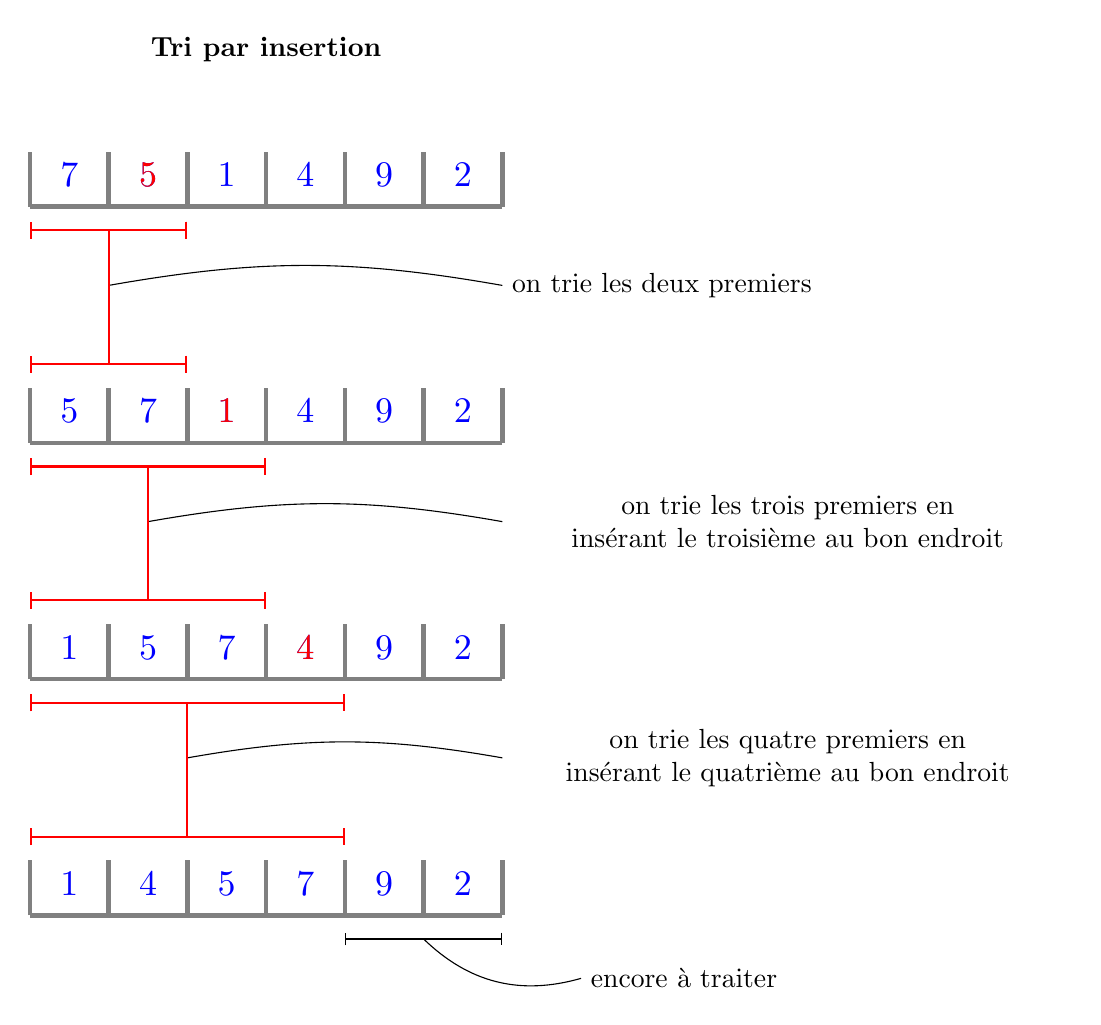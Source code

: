 \begin{tikzpicture}

\newcommand{\boites}[1]{
\draw[gray,ultra thick]  (0,0) -- ++ (#1,0);
 \foreach \i in {0,...,#1}{
\draw[gray,ultra thick]  (\i,0) -- ++ (0,0.7);
};
 }

\node at (3,2) {\bf Tri par insertion};

\begin{scope}
\boites{6};
 \foreach \i/\n in {0/7, 1/5, 2/1, 3/4, 4/9, 5/2}{
\node[blue,scale=1.3]  at (\i+0.5,0.4) {\n};
};
\node[red,scale=1.3]  at (1+0.5,0.4) {5};

\draw[|-|,red,thick] (0,-0.3)--++(2,0);
\draw (1,-1) to[bend left=10] ++(5,0) node[right] {on trie les deux premiers};

\draw[red,thick] (1,-0.3) -- ++(0,-1.7);
\draw[|-|,red,thick] (0,-0.3)--++(2,0);
\end{scope}

\begin{scope}[yshift=-3cm]
\boites{6};
 \foreach \i/\n in {0/5, 1/7, 2/1, 3/4, 4/9, 5/2}{
\node[blue,scale=1.3]  at (\i+0.5,0.4) {\n};
};
\node[red,scale=1.3]  at (2+0.5,0.4) {1};

\draw[|-|,red,thick] (0,1)--++(2,0);
\draw[|-|,red,thick] (0,-0.3)--++(3,0);
\draw (1.5,-1) to[bend left=10] ++(4.5,0) node[right,align=center,text width=7cm] {on trie les trois premiers en ins\'erant le troisi\`eme au bon endroit};

\draw[red,thick] (1.5,-0.3) -- ++(0,-1.7);

\end{scope}

\begin{scope}[yshift=-6cm]
\boites{6};
 \foreach \i/\n in {0/1, 1/5, 2/7, 3/4, 4/9, 5/2}{
\node[blue,scale=1.3]  at (\i+0.5,0.4) {\n};
};
\node[red,scale=1.3]  at (3+0.5,0.4) {4};

\draw[|-|,red,thick] (0,1)--++(3,0);
\draw[|-|,red,thick] (0,-0.3)--++(4,0);
\draw (2,-1) to[bend left=10] ++(4,0) node[right,align=center,text width=7cm] {on trie les quatre premiers en ins\'erant le quatri\`eme au bon endroit};

\draw[red,thick] (2,-0.3) -- ++(0,-1.7);
\end{scope}

\begin{scope}[yshift=-9cm]
\boites{6};
 \foreach \i/\n in {0/1, 1/4, 2/5, 3/7, 4/9, 5/2}{
\node[blue,scale=1.3]  at (\i+0.5,0.4) {\n};
};
%\node[red,scale=1.3]  at (3+0.5,0.4) {4};

\draw[|-|,red,thick] (0,1)--++(4,0);
\draw[|-|] (4,-0.3)--++(2,0);
\draw (5,-0.3) to[bend right] ++(2,-0.5) node[right] {encore \`a traiter};

\end{scope}

\end{tikzpicture}  